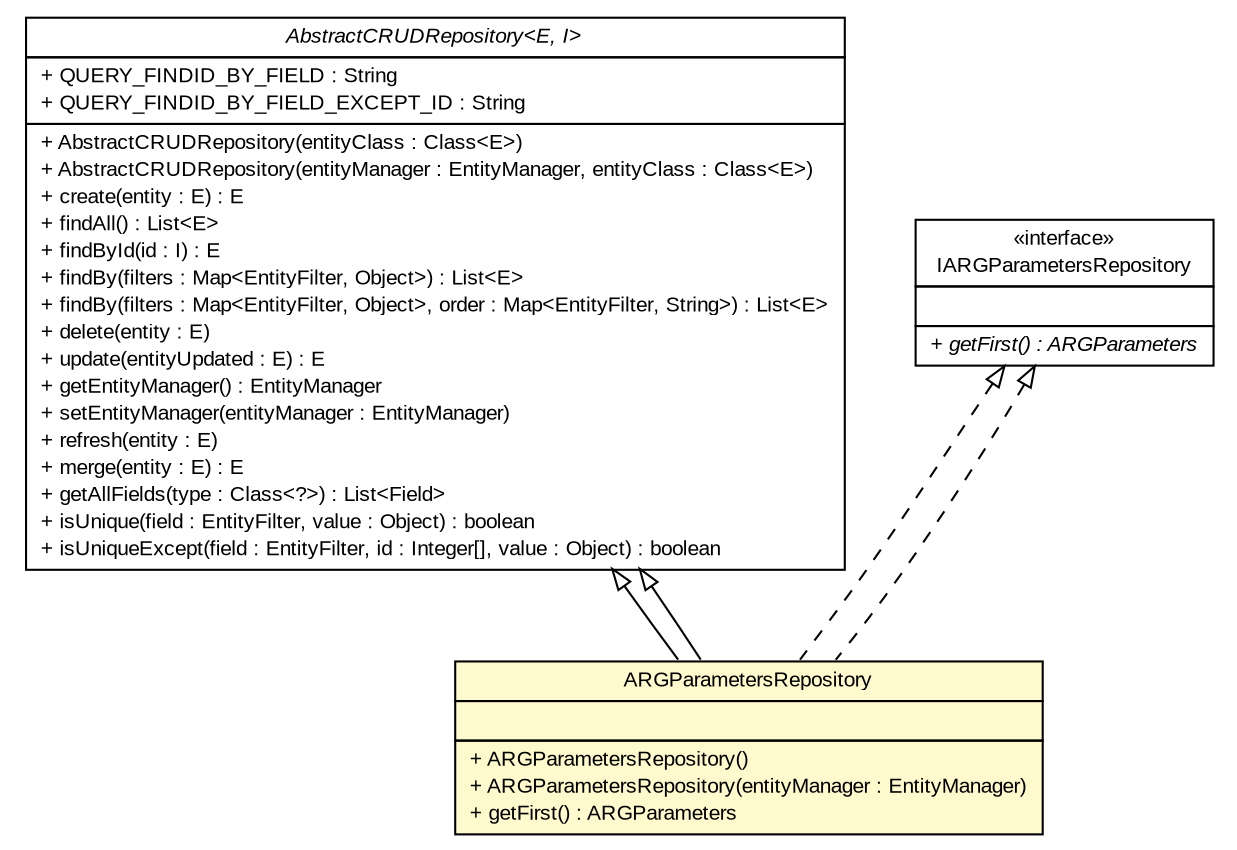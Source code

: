 #!/usr/local/bin/dot
#
# Class diagram 
# Generated by UMLGraph version R5_6-24-gf6e263 (http://www.umlgraph.org/)
#

digraph G {
	edge [fontname="arial",fontsize=10,labelfontname="arial",labelfontsize=10];
	node [fontname="arial",fontsize=10,shape=plaintext];
	nodesep=0.25;
	ranksep=0.5;
	// gov.sandia.cf.dao.AbstractCRUDRepository<E, I>
	c44786 [label=<<table title="gov.sandia.cf.dao.AbstractCRUDRepository" border="0" cellborder="1" cellspacing="0" cellpadding="2" port="p" href="../AbstractCRUDRepository.html">
		<tr><td><table border="0" cellspacing="0" cellpadding="1">
<tr><td align="center" balign="center"><font face="arial italic"> AbstractCRUDRepository&lt;E, I&gt; </font></td></tr>
		</table></td></tr>
		<tr><td><table border="0" cellspacing="0" cellpadding="1">
<tr><td align="left" balign="left"> + QUERY_FINDID_BY_FIELD : String </td></tr>
<tr><td align="left" balign="left"> + QUERY_FINDID_BY_FIELD_EXCEPT_ID : String </td></tr>
		</table></td></tr>
		<tr><td><table border="0" cellspacing="0" cellpadding="1">
<tr><td align="left" balign="left"> + AbstractCRUDRepository(entityClass : Class&lt;E&gt;) </td></tr>
<tr><td align="left" balign="left"> + AbstractCRUDRepository(entityManager : EntityManager, entityClass : Class&lt;E&gt;) </td></tr>
<tr><td align="left" balign="left"> + create(entity : E) : E </td></tr>
<tr><td align="left" balign="left"> + findAll() : List&lt;E&gt; </td></tr>
<tr><td align="left" balign="left"> + findById(id : I) : E </td></tr>
<tr><td align="left" balign="left"> + findBy(filters : Map&lt;EntityFilter, Object&gt;) : List&lt;E&gt; </td></tr>
<tr><td align="left" balign="left"> + findBy(filters : Map&lt;EntityFilter, Object&gt;, order : Map&lt;EntityFilter, String&gt;) : List&lt;E&gt; </td></tr>
<tr><td align="left" balign="left"> + delete(entity : E) </td></tr>
<tr><td align="left" balign="left"> + update(entityUpdated : E) : E </td></tr>
<tr><td align="left" balign="left"> + getEntityManager() : EntityManager </td></tr>
<tr><td align="left" balign="left"> + setEntityManager(entityManager : EntityManager) </td></tr>
<tr><td align="left" balign="left"> + refresh(entity : E) </td></tr>
<tr><td align="left" balign="left"> + merge(entity : E) : E </td></tr>
<tr><td align="left" balign="left"> + getAllFields(type : Class&lt;?&gt;) : List&lt;Field&gt; </td></tr>
<tr><td align="left" balign="left"> + isUnique(field : EntityFilter, value : Object) : boolean </td></tr>
<tr><td align="left" balign="left"> + isUniqueExcept(field : EntityFilter, id : Integer[], value : Object) : boolean </td></tr>
		</table></td></tr>
		</table>>, URL="../AbstractCRUDRepository.html", fontname="arial", fontcolor="black", fontsize=10.0];
	// gov.sandia.cf.dao.IARGParametersRepository
	c44793 [label=<<table title="gov.sandia.cf.dao.IARGParametersRepository" border="0" cellborder="1" cellspacing="0" cellpadding="2" port="p" href="../IARGParametersRepository.html">
		<tr><td><table border="0" cellspacing="0" cellpadding="1">
<tr><td align="center" balign="center"> &#171;interface&#187; </td></tr>
<tr><td align="center" balign="center"> IARGParametersRepository </td></tr>
		</table></td></tr>
		<tr><td><table border="0" cellspacing="0" cellpadding="1">
<tr><td align="left" balign="left">  </td></tr>
		</table></td></tr>
		<tr><td><table border="0" cellspacing="0" cellpadding="1">
<tr><td align="left" balign="left"><font face="arial italic" point-size="10.0"> + getFirst() : ARGParameters </font></td></tr>
		</table></td></tr>
		</table>>, URL="../IARGParametersRepository.html", fontname="arial", fontcolor="black", fontsize=10.0];
	// gov.sandia.cf.dao.impl.ARGParametersRepository
	c44811 [label=<<table title="gov.sandia.cf.dao.impl.ARGParametersRepository" border="0" cellborder="1" cellspacing="0" cellpadding="2" port="p" bgcolor="lemonChiffon" href="./ARGParametersRepository.html">
		<tr><td><table border="0" cellspacing="0" cellpadding="1">
<tr><td align="center" balign="center"> ARGParametersRepository </td></tr>
		</table></td></tr>
		<tr><td><table border="0" cellspacing="0" cellpadding="1">
<tr><td align="left" balign="left">  </td></tr>
		</table></td></tr>
		<tr><td><table border="0" cellspacing="0" cellpadding="1">
<tr><td align="left" balign="left"> + ARGParametersRepository() </td></tr>
<tr><td align="left" balign="left"> + ARGParametersRepository(entityManager : EntityManager) </td></tr>
<tr><td align="left" balign="left"> + getFirst() : ARGParameters </td></tr>
		</table></td></tr>
		</table>>, URL="./ARGParametersRepository.html", fontname="arial", fontcolor="black", fontsize=10.0];
	//gov.sandia.cf.dao.impl.ARGParametersRepository extends gov.sandia.cf.dao.AbstractCRUDRepository<gov.sandia.cf.model.ARGParameters, java.lang.Integer>
	c44786:p -> c44811:p [dir=back,arrowtail=empty];
	//gov.sandia.cf.dao.impl.ARGParametersRepository implements gov.sandia.cf.dao.IARGParametersRepository
	c44793:p -> c44811:p [dir=back,arrowtail=empty,style=dashed];
	//gov.sandia.cf.dao.impl.ARGParametersRepository extends gov.sandia.cf.dao.AbstractCRUDRepository<gov.sandia.cf.model.ARGParameters, java.lang.Integer>
	c44786:p -> c44811:p [dir=back,arrowtail=empty];
	//gov.sandia.cf.dao.impl.ARGParametersRepository implements gov.sandia.cf.dao.IARGParametersRepository
	c44793:p -> c44811:p [dir=back,arrowtail=empty,style=dashed];
}

